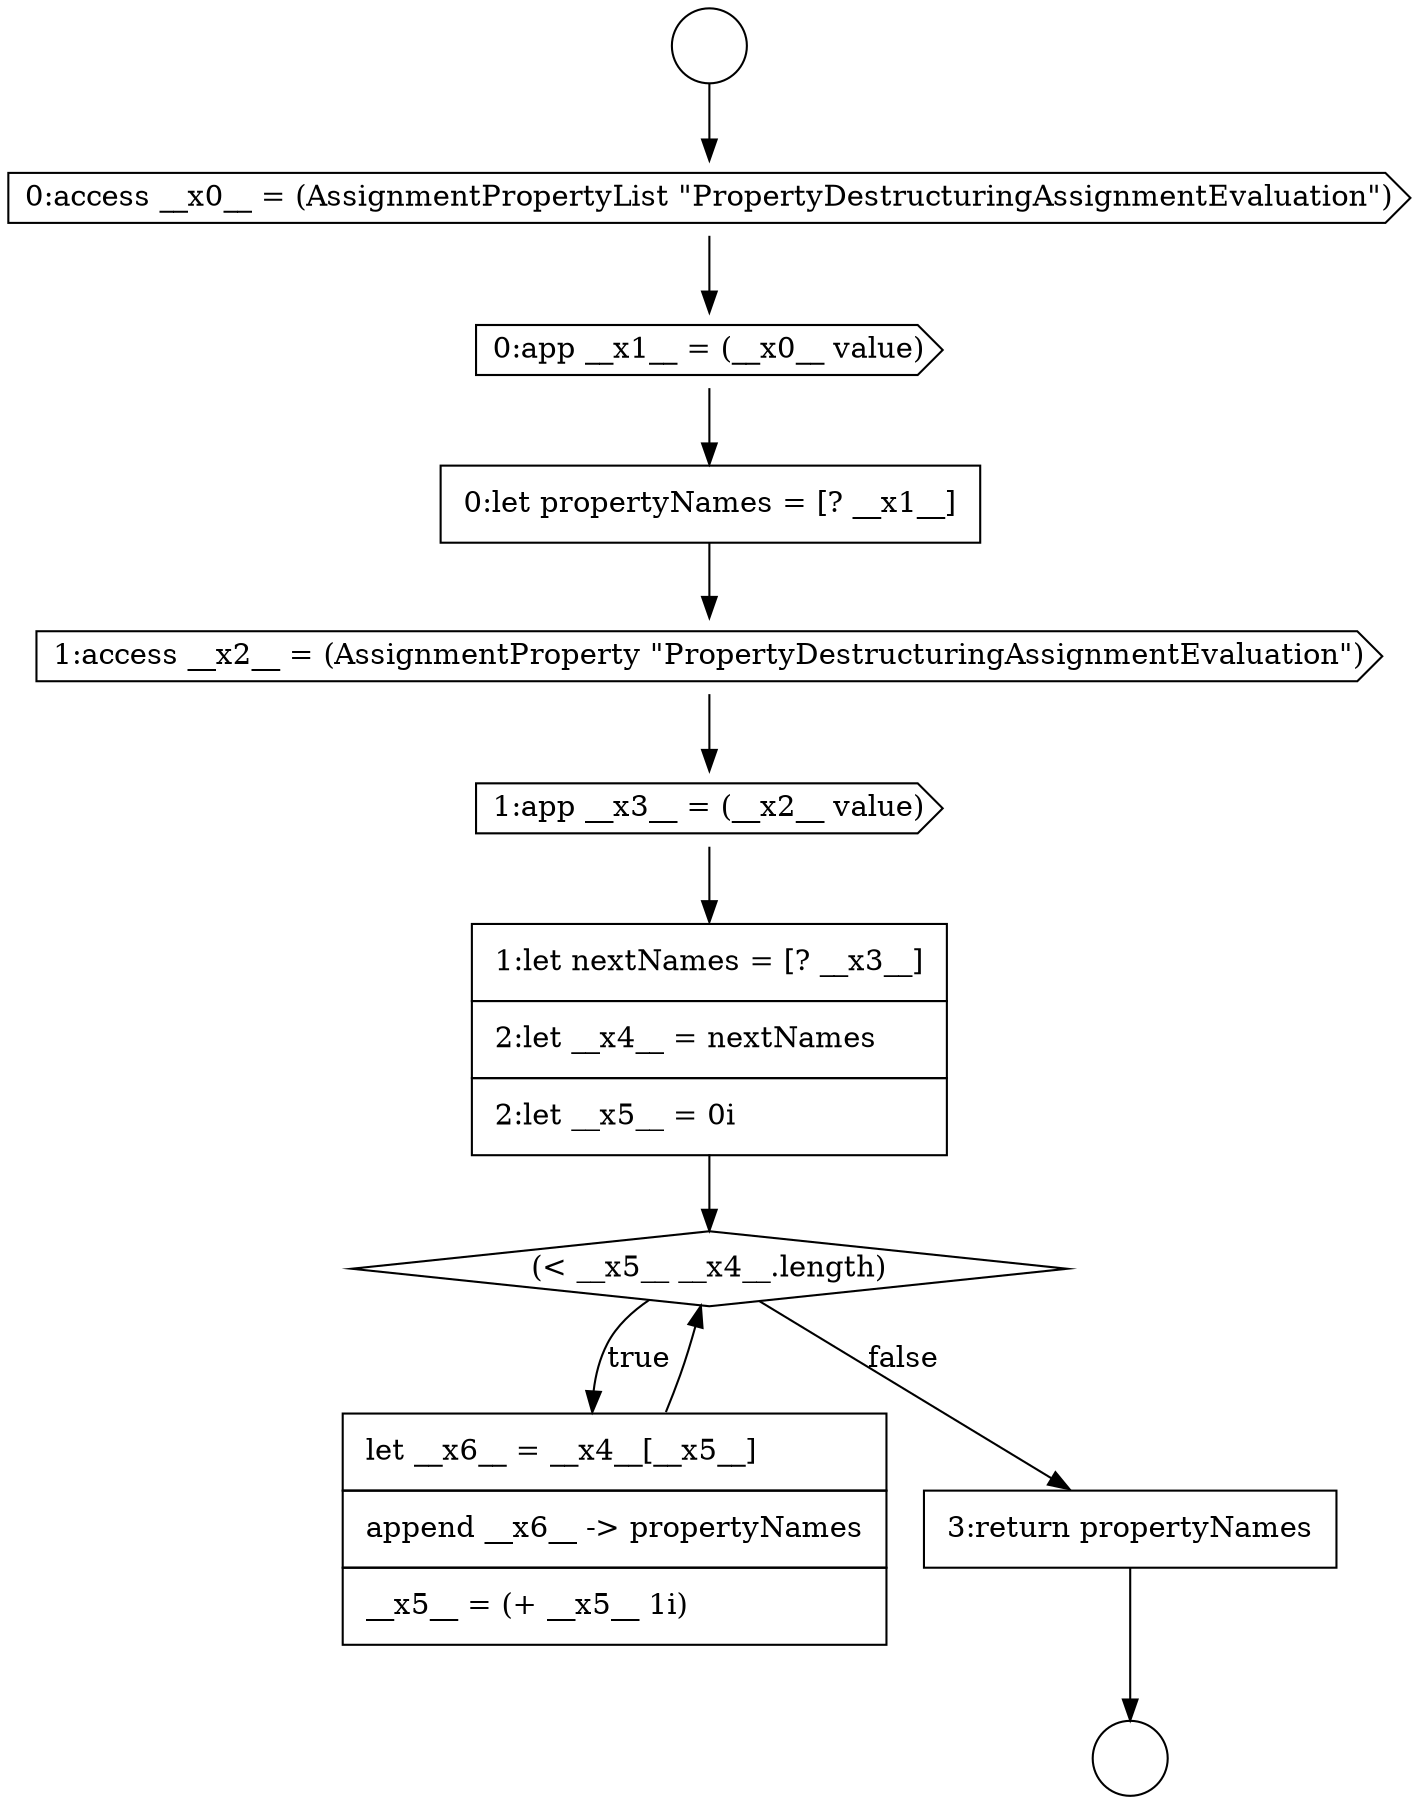 digraph {
  node5260 [shape=circle label=" " color="black" fillcolor="white" style=filled]
  node5265 [shape=cds, label=<<font color="black">1:access __x2__ = (AssignmentProperty &quot;PropertyDestructuringAssignmentEvaluation&quot;)</font>> color="black" fillcolor="white" style=filled]
  node5269 [shape=none, margin=0, label=<<font color="black">
    <table border="0" cellborder="1" cellspacing="0" cellpadding="10">
      <tr><td align="left">let __x6__ = __x4__[__x5__]</td></tr>
      <tr><td align="left">append __x6__ -&gt; propertyNames</td></tr>
      <tr><td align="left">__x5__ = (+ __x5__ 1i)</td></tr>
    </table>
  </font>> color="black" fillcolor="white" style=filled]
  node5264 [shape=none, margin=0, label=<<font color="black">
    <table border="0" cellborder="1" cellspacing="0" cellpadding="10">
      <tr><td align="left">0:let propertyNames = [? __x1__]</td></tr>
    </table>
  </font>> color="black" fillcolor="white" style=filled]
  node5266 [shape=cds, label=<<font color="black">1:app __x3__ = (__x2__ value)</font>> color="black" fillcolor="white" style=filled]
  node5270 [shape=none, margin=0, label=<<font color="black">
    <table border="0" cellborder="1" cellspacing="0" cellpadding="10">
      <tr><td align="left">3:return propertyNames</td></tr>
    </table>
  </font>> color="black" fillcolor="white" style=filled]
  node5263 [shape=cds, label=<<font color="black">0:app __x1__ = (__x0__ value)</font>> color="black" fillcolor="white" style=filled]
  node5267 [shape=none, margin=0, label=<<font color="black">
    <table border="0" cellborder="1" cellspacing="0" cellpadding="10">
      <tr><td align="left">1:let nextNames = [? __x3__]</td></tr>
      <tr><td align="left">2:let __x4__ = nextNames</td></tr>
      <tr><td align="left">2:let __x5__ = 0i</td></tr>
    </table>
  </font>> color="black" fillcolor="white" style=filled]
  node5262 [shape=cds, label=<<font color="black">0:access __x0__ = (AssignmentPropertyList &quot;PropertyDestructuringAssignmentEvaluation&quot;)</font>> color="black" fillcolor="white" style=filled]
  node5268 [shape=diamond, label=<<font color="black">(&lt; __x5__ __x4__.length)</font>> color="black" fillcolor="white" style=filled]
  node5261 [shape=circle label=" " color="black" fillcolor="white" style=filled]
  node5266 -> node5267 [ color="black"]
  node5267 -> node5268 [ color="black"]
  node5264 -> node5265 [ color="black"]
  node5269 -> node5268 [ color="black"]
  node5270 -> node5261 [ color="black"]
  node5260 -> node5262 [ color="black"]
  node5265 -> node5266 [ color="black"]
  node5263 -> node5264 [ color="black"]
  node5262 -> node5263 [ color="black"]
  node5268 -> node5269 [label=<<font color="black">true</font>> color="black"]
  node5268 -> node5270 [label=<<font color="black">false</font>> color="black"]
}
